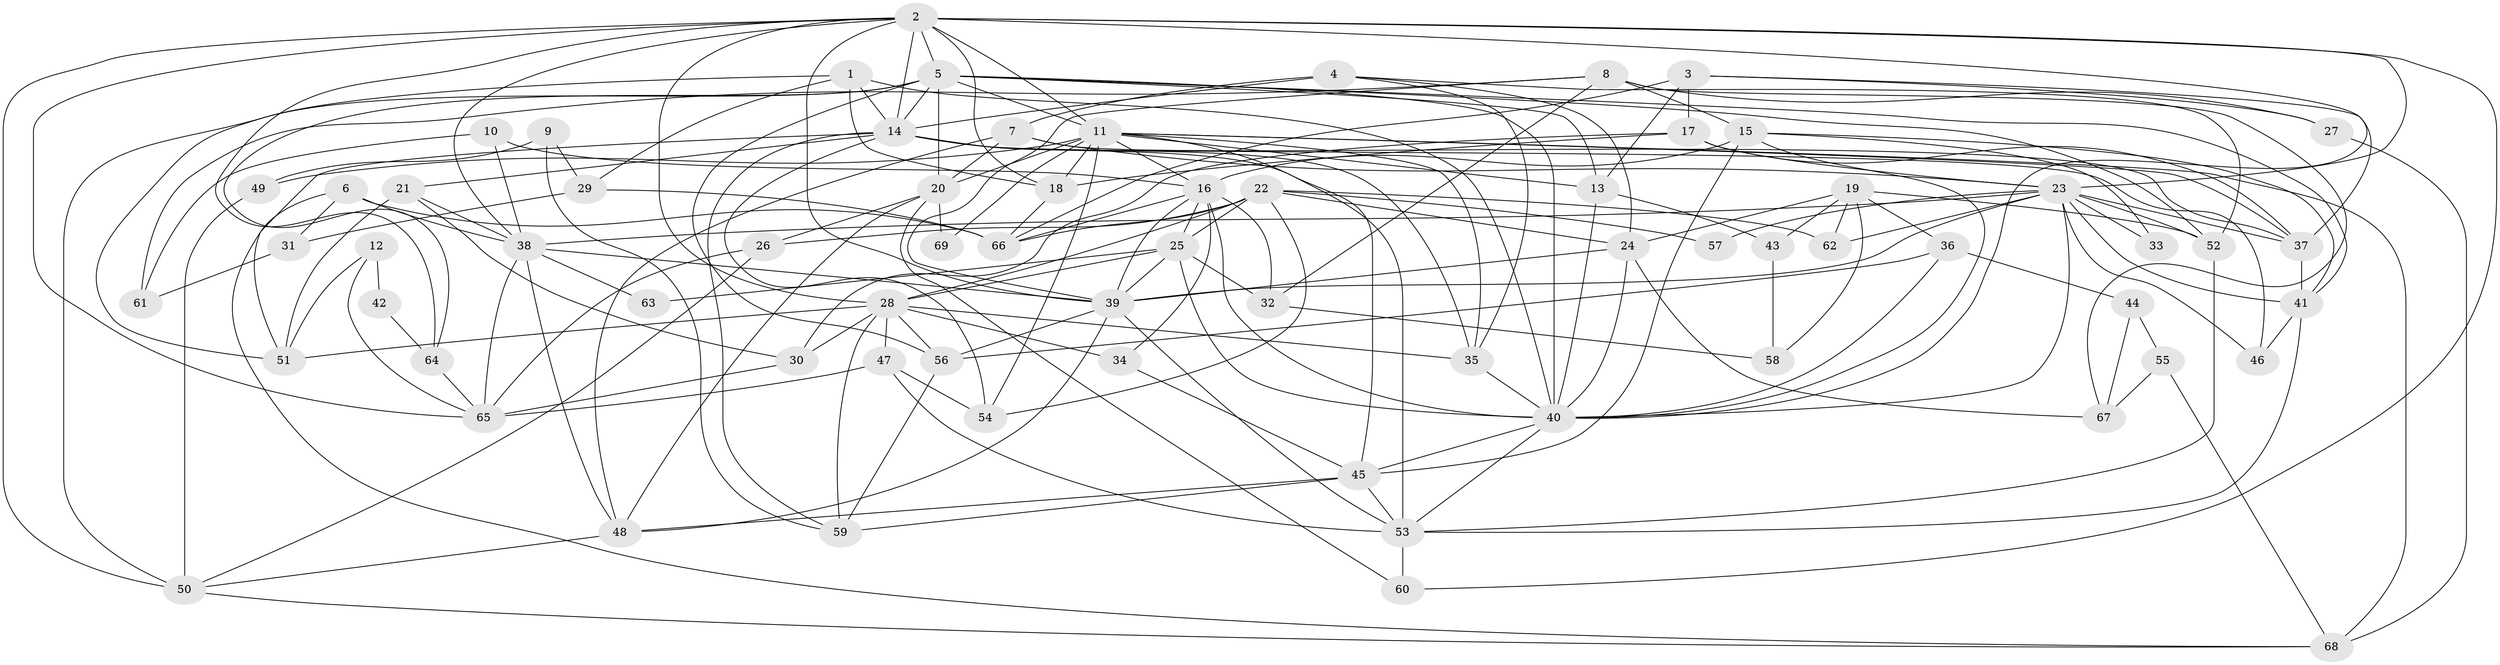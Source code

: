 // original degree distribution, {2: 0.145985401459854, 6: 0.0948905109489051, 3: 0.291970802919708, 4: 0.24087591240875914, 5: 0.16058394160583941, 7: 0.0364963503649635, 9: 0.0072992700729927005, 8: 0.021897810218978103}
// Generated by graph-tools (version 1.1) at 2025/36/03/09/25 02:36:13]
// undirected, 69 vertices, 187 edges
graph export_dot {
graph [start="1"]
  node [color=gray90,style=filled];
  1;
  2;
  3;
  4;
  5;
  6;
  7;
  8;
  9;
  10;
  11;
  12;
  13;
  14;
  15;
  16;
  17;
  18;
  19;
  20;
  21;
  22;
  23;
  24;
  25;
  26;
  27;
  28;
  29;
  30;
  31;
  32;
  33;
  34;
  35;
  36;
  37;
  38;
  39;
  40;
  41;
  42;
  43;
  44;
  45;
  46;
  47;
  48;
  49;
  50;
  51;
  52;
  53;
  54;
  55;
  56;
  57;
  58;
  59;
  60;
  61;
  62;
  63;
  64;
  65;
  66;
  67;
  68;
  69;
  1 -- 14 [weight=1.0];
  1 -- 18 [weight=1.0];
  1 -- 29 [weight=1.0];
  1 -- 40 [weight=1.0];
  1 -- 51 [weight=1.0];
  2 -- 5 [weight=1.0];
  2 -- 11 [weight=3.0];
  2 -- 14 [weight=1.0];
  2 -- 18 [weight=1.0];
  2 -- 23 [weight=1.0];
  2 -- 28 [weight=2.0];
  2 -- 38 [weight=1.0];
  2 -- 39 [weight=1.0];
  2 -- 40 [weight=2.0];
  2 -- 50 [weight=2.0];
  2 -- 60 [weight=1.0];
  2 -- 64 [weight=1.0];
  2 -- 65 [weight=1.0];
  3 -- 13 [weight=1.0];
  3 -- 17 [weight=1.0];
  3 -- 27 [weight=1.0];
  3 -- 37 [weight=1.0];
  3 -- 66 [weight=1.0];
  4 -- 7 [weight=2.0];
  4 -- 14 [weight=1.0];
  4 -- 24 [weight=1.0];
  4 -- 35 [weight=1.0];
  4 -- 52 [weight=1.0];
  5 -- 11 [weight=1.0];
  5 -- 13 [weight=1.0];
  5 -- 14 [weight=1.0];
  5 -- 20 [weight=1.0];
  5 -- 40 [weight=2.0];
  5 -- 41 [weight=1.0];
  5 -- 50 [weight=1.0];
  5 -- 52 [weight=1.0];
  5 -- 56 [weight=1.0];
  5 -- 64 [weight=1.0];
  6 -- 31 [weight=1.0];
  6 -- 38 [weight=1.0];
  6 -- 66 [weight=1.0];
  6 -- 68 [weight=1.0];
  7 -- 20 [weight=2.0];
  7 -- 23 [weight=1.0];
  7 -- 37 [weight=1.0];
  7 -- 48 [weight=1.0];
  8 -- 15 [weight=1.0];
  8 -- 27 [weight=1.0];
  8 -- 32 [weight=1.0];
  8 -- 39 [weight=1.0];
  8 -- 61 [weight=1.0];
  8 -- 67 [weight=1.0];
  9 -- 29 [weight=1.0];
  9 -- 49 [weight=1.0];
  9 -- 59 [weight=1.0];
  10 -- 16 [weight=1.0];
  10 -- 38 [weight=1.0];
  10 -- 61 [weight=1.0];
  11 -- 13 [weight=1.0];
  11 -- 16 [weight=1.0];
  11 -- 18 [weight=1.0];
  11 -- 20 [weight=1.0];
  11 -- 35 [weight=1.0];
  11 -- 37 [weight=1.0];
  11 -- 45 [weight=1.0];
  11 -- 49 [weight=1.0];
  11 -- 54 [weight=1.0];
  11 -- 68 [weight=1.0];
  11 -- 69 [weight=1.0];
  12 -- 42 [weight=1.0];
  12 -- 51 [weight=1.0];
  12 -- 65 [weight=1.0];
  13 -- 40 [weight=1.0];
  13 -- 43 [weight=1.0];
  14 -- 21 [weight=1.0];
  14 -- 35 [weight=1.0];
  14 -- 46 [weight=1.0];
  14 -- 51 [weight=1.0];
  14 -- 53 [weight=1.0];
  14 -- 54 [weight=1.0];
  14 -- 59 [weight=1.0];
  15 -- 16 [weight=1.0];
  15 -- 33 [weight=1.0];
  15 -- 40 [weight=1.0];
  15 -- 41 [weight=1.0];
  15 -- 45 [weight=2.0];
  16 -- 25 [weight=2.0];
  16 -- 32 [weight=1.0];
  16 -- 34 [weight=1.0];
  16 -- 39 [weight=1.0];
  16 -- 40 [weight=1.0];
  16 -- 66 [weight=1.0];
  17 -- 18 [weight=1.0];
  17 -- 23 [weight=1.0];
  17 -- 30 [weight=1.0];
  17 -- 37 [weight=1.0];
  18 -- 66 [weight=1.0];
  19 -- 24 [weight=1.0];
  19 -- 36 [weight=1.0];
  19 -- 43 [weight=1.0];
  19 -- 52 [weight=1.0];
  19 -- 58 [weight=1.0];
  19 -- 62 [weight=1.0];
  20 -- 26 [weight=1.0];
  20 -- 48 [weight=1.0];
  20 -- 60 [weight=1.0];
  20 -- 69 [weight=1.0];
  21 -- 30 [weight=1.0];
  21 -- 38 [weight=1.0];
  21 -- 51 [weight=1.0];
  22 -- 24 [weight=1.0];
  22 -- 25 [weight=2.0];
  22 -- 26 [weight=2.0];
  22 -- 28 [weight=1.0];
  22 -- 54 [weight=1.0];
  22 -- 57 [weight=1.0];
  22 -- 62 [weight=1.0];
  22 -- 66 [weight=1.0];
  23 -- 33 [weight=1.0];
  23 -- 37 [weight=1.0];
  23 -- 38 [weight=1.0];
  23 -- 39 [weight=1.0];
  23 -- 40 [weight=1.0];
  23 -- 41 [weight=1.0];
  23 -- 46 [weight=1.0];
  23 -- 52 [weight=1.0];
  23 -- 57 [weight=1.0];
  23 -- 62 [weight=1.0];
  24 -- 39 [weight=1.0];
  24 -- 40 [weight=1.0];
  24 -- 67 [weight=1.0];
  25 -- 28 [weight=1.0];
  25 -- 32 [weight=2.0];
  25 -- 39 [weight=1.0];
  25 -- 40 [weight=2.0];
  25 -- 63 [weight=1.0];
  26 -- 50 [weight=1.0];
  26 -- 65 [weight=1.0];
  27 -- 68 [weight=1.0];
  28 -- 30 [weight=1.0];
  28 -- 34 [weight=1.0];
  28 -- 35 [weight=1.0];
  28 -- 47 [weight=1.0];
  28 -- 51 [weight=2.0];
  28 -- 56 [weight=1.0];
  28 -- 59 [weight=1.0];
  29 -- 31 [weight=1.0];
  29 -- 66 [weight=1.0];
  30 -- 65 [weight=1.0];
  31 -- 61 [weight=1.0];
  32 -- 58 [weight=1.0];
  34 -- 45 [weight=1.0];
  35 -- 40 [weight=2.0];
  36 -- 40 [weight=1.0];
  36 -- 44 [weight=1.0];
  36 -- 56 [weight=1.0];
  37 -- 41 [weight=1.0];
  38 -- 39 [weight=1.0];
  38 -- 48 [weight=1.0];
  38 -- 63 [weight=1.0];
  38 -- 65 [weight=1.0];
  39 -- 48 [weight=1.0];
  39 -- 53 [weight=1.0];
  39 -- 56 [weight=1.0];
  40 -- 45 [weight=1.0];
  40 -- 53 [weight=1.0];
  41 -- 46 [weight=1.0];
  41 -- 53 [weight=1.0];
  42 -- 64 [weight=1.0];
  43 -- 58 [weight=1.0];
  44 -- 55 [weight=1.0];
  44 -- 67 [weight=1.0];
  45 -- 48 [weight=1.0];
  45 -- 53 [weight=1.0];
  45 -- 59 [weight=1.0];
  47 -- 53 [weight=1.0];
  47 -- 54 [weight=1.0];
  47 -- 65 [weight=1.0];
  48 -- 50 [weight=1.0];
  49 -- 50 [weight=1.0];
  50 -- 68 [weight=1.0];
  52 -- 53 [weight=1.0];
  53 -- 60 [weight=1.0];
  55 -- 67 [weight=1.0];
  55 -- 68 [weight=1.0];
  56 -- 59 [weight=1.0];
  64 -- 65 [weight=1.0];
}
